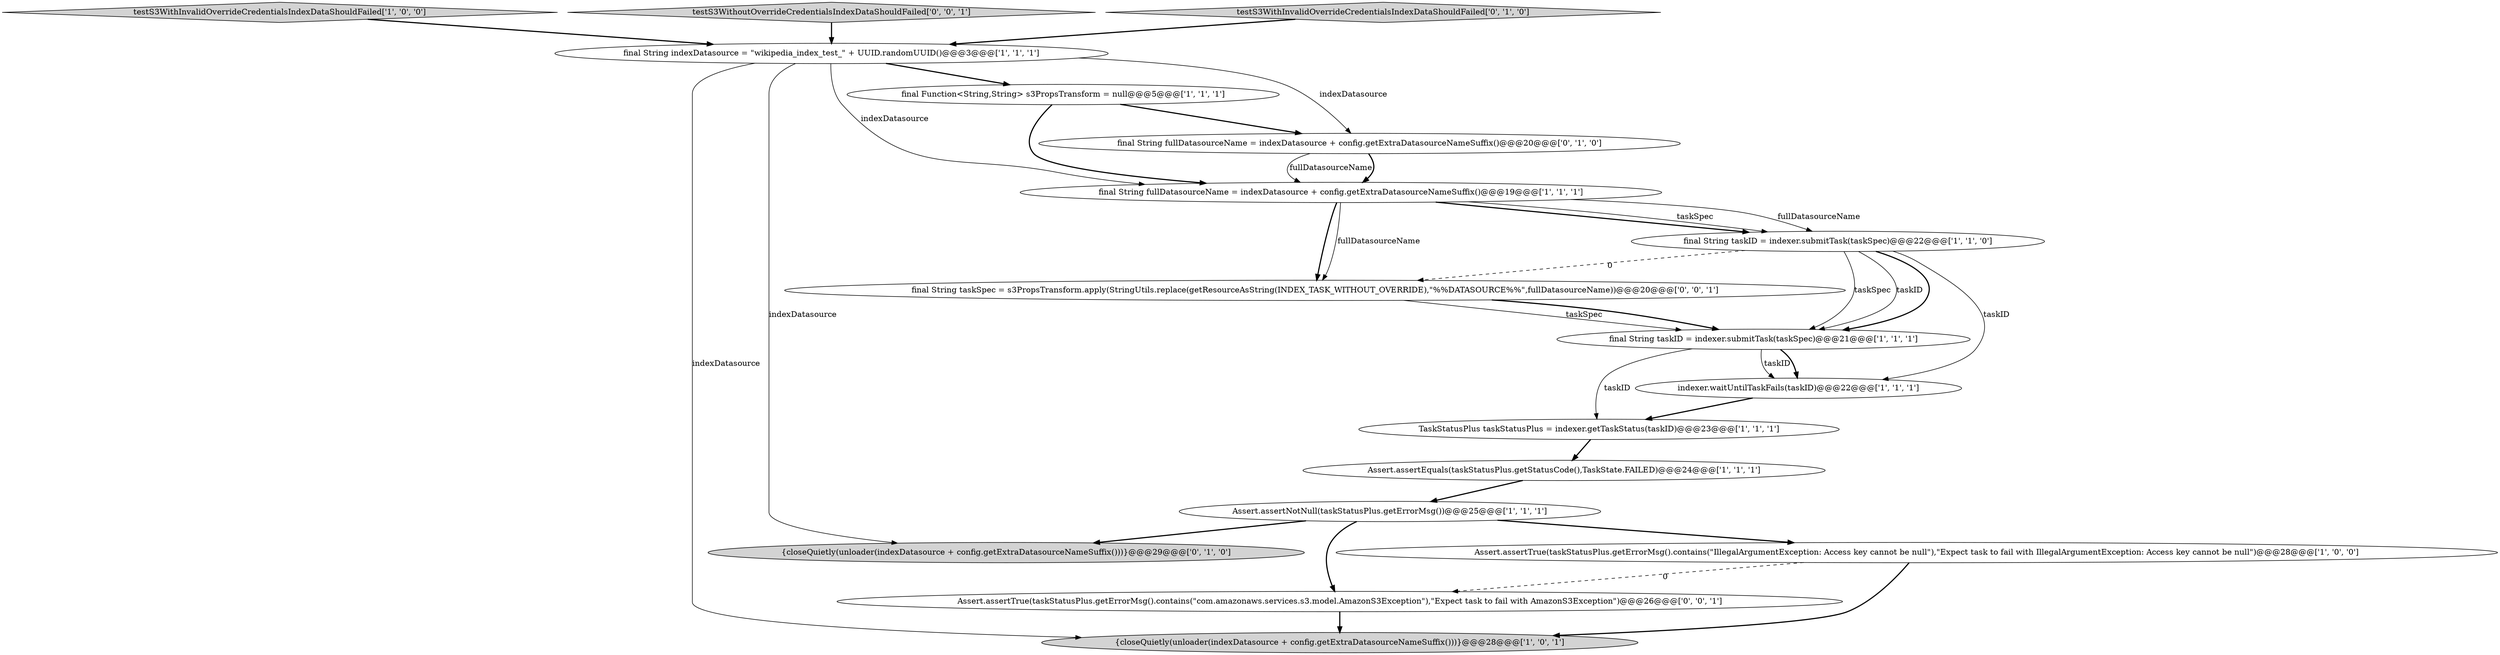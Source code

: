 digraph {
2 [style = filled, label = "testS3WithInvalidOverrideCredentialsIndexDataShouldFailed['1', '0', '0']", fillcolor = lightgray, shape = diamond image = "AAA0AAABBB1BBB"];
14 [style = filled, label = "{closeQuietly(unloader(indexDatasource + config.getExtraDatasourceNameSuffix()))}@@@29@@@['0', '1', '0']", fillcolor = lightgray, shape = ellipse image = "AAA0AAABBB2BBB"];
1 [style = filled, label = "{closeQuietly(unloader(indexDatasource + config.getExtraDatasourceNameSuffix()))}@@@28@@@['1', '0', '1']", fillcolor = lightgray, shape = ellipse image = "AAA0AAABBB1BBB"];
3 [style = filled, label = "Assert.assertNotNull(taskStatusPlus.getErrorMsg())@@@25@@@['1', '1', '1']", fillcolor = white, shape = ellipse image = "AAA0AAABBB1BBB"];
0 [style = filled, label = "Assert.assertEquals(taskStatusPlus.getStatusCode(),TaskState.FAILED)@@@24@@@['1', '1', '1']", fillcolor = white, shape = ellipse image = "AAA0AAABBB1BBB"];
7 [style = filled, label = "TaskStatusPlus taskStatusPlus = indexer.getTaskStatus(taskID)@@@23@@@['1', '1', '1']", fillcolor = white, shape = ellipse image = "AAA0AAABBB1BBB"];
8 [style = filled, label = "final String indexDatasource = \"wikipedia_index_test_\" + UUID.randomUUID()@@@3@@@['1', '1', '1']", fillcolor = white, shape = ellipse image = "AAA0AAABBB1BBB"];
13 [style = filled, label = "final String fullDatasourceName = indexDatasource + config.getExtraDatasourceNameSuffix()@@@20@@@['0', '1', '0']", fillcolor = white, shape = ellipse image = "AAA0AAABBB2BBB"];
16 [style = filled, label = "final String taskSpec = s3PropsTransform.apply(StringUtils.replace(getResourceAsString(INDEX_TASK_WITHOUT_OVERRIDE),\"%%DATASOURCE%%\",fullDatasourceName))@@@20@@@['0', '0', '1']", fillcolor = white, shape = ellipse image = "AAA0AAABBB3BBB"];
9 [style = filled, label = "final String taskID = indexer.submitTask(taskSpec)@@@22@@@['1', '1', '0']", fillcolor = white, shape = ellipse image = "AAA0AAABBB1BBB"];
6 [style = filled, label = "Assert.assertTrue(taskStatusPlus.getErrorMsg().contains(\"IllegalArgumentException: Access key cannot be null\"),\"Expect task to fail with IllegalArgumentException: Access key cannot be null\")@@@28@@@['1', '0', '0']", fillcolor = white, shape = ellipse image = "AAA0AAABBB1BBB"];
15 [style = filled, label = "testS3WithoutOverrideCredentialsIndexDataShouldFailed['0', '0', '1']", fillcolor = lightgray, shape = diamond image = "AAA0AAABBB3BBB"];
4 [style = filled, label = "indexer.waitUntilTaskFails(taskID)@@@22@@@['1', '1', '1']", fillcolor = white, shape = ellipse image = "AAA0AAABBB1BBB"];
5 [style = filled, label = "final Function<String,String> s3PropsTransform = null@@@5@@@['1', '1', '1']", fillcolor = white, shape = ellipse image = "AAA0AAABBB1BBB"];
17 [style = filled, label = "Assert.assertTrue(taskStatusPlus.getErrorMsg().contains(\"com.amazonaws.services.s3.model.AmazonS3Exception\"),\"Expect task to fail with AmazonS3Exception\")@@@26@@@['0', '0', '1']", fillcolor = white, shape = ellipse image = "AAA0AAABBB3BBB"];
11 [style = filled, label = "final String fullDatasourceName = indexDatasource + config.getExtraDatasourceNameSuffix()@@@19@@@['1', '1', '1']", fillcolor = white, shape = ellipse image = "AAA0AAABBB1BBB"];
10 [style = filled, label = "final String taskID = indexer.submitTask(taskSpec)@@@21@@@['1', '1', '1']", fillcolor = white, shape = ellipse image = "AAA0AAABBB1BBB"];
12 [style = filled, label = "testS3WithInvalidOverrideCredentialsIndexDataShouldFailed['0', '1', '0']", fillcolor = lightgray, shape = diamond image = "AAA0AAABBB2BBB"];
3->14 [style = bold, label=""];
4->7 [style = bold, label=""];
8->5 [style = bold, label=""];
13->11 [style = solid, label="fullDatasourceName"];
16->10 [style = solid, label="taskSpec"];
11->9 [style = solid, label="fullDatasourceName"];
9->4 [style = solid, label="taskID"];
11->9 [style = bold, label=""];
6->17 [style = dashed, label="0"];
10->4 [style = solid, label="taskID"];
0->3 [style = bold, label=""];
11->16 [style = bold, label=""];
8->11 [style = solid, label="indexDatasource"];
9->16 [style = dashed, label="0"];
8->1 [style = solid, label="indexDatasource"];
11->16 [style = solid, label="fullDatasourceName"];
16->10 [style = bold, label=""];
5->13 [style = bold, label=""];
2->8 [style = bold, label=""];
8->14 [style = solid, label="indexDatasource"];
3->6 [style = bold, label=""];
3->17 [style = bold, label=""];
13->11 [style = bold, label=""];
5->11 [style = bold, label=""];
10->4 [style = bold, label=""];
9->10 [style = solid, label="taskSpec"];
7->0 [style = bold, label=""];
10->7 [style = solid, label="taskID"];
9->10 [style = solid, label="taskID"];
11->9 [style = solid, label="taskSpec"];
15->8 [style = bold, label=""];
12->8 [style = bold, label=""];
6->1 [style = bold, label=""];
8->13 [style = solid, label="indexDatasource"];
9->10 [style = bold, label=""];
17->1 [style = bold, label=""];
}
